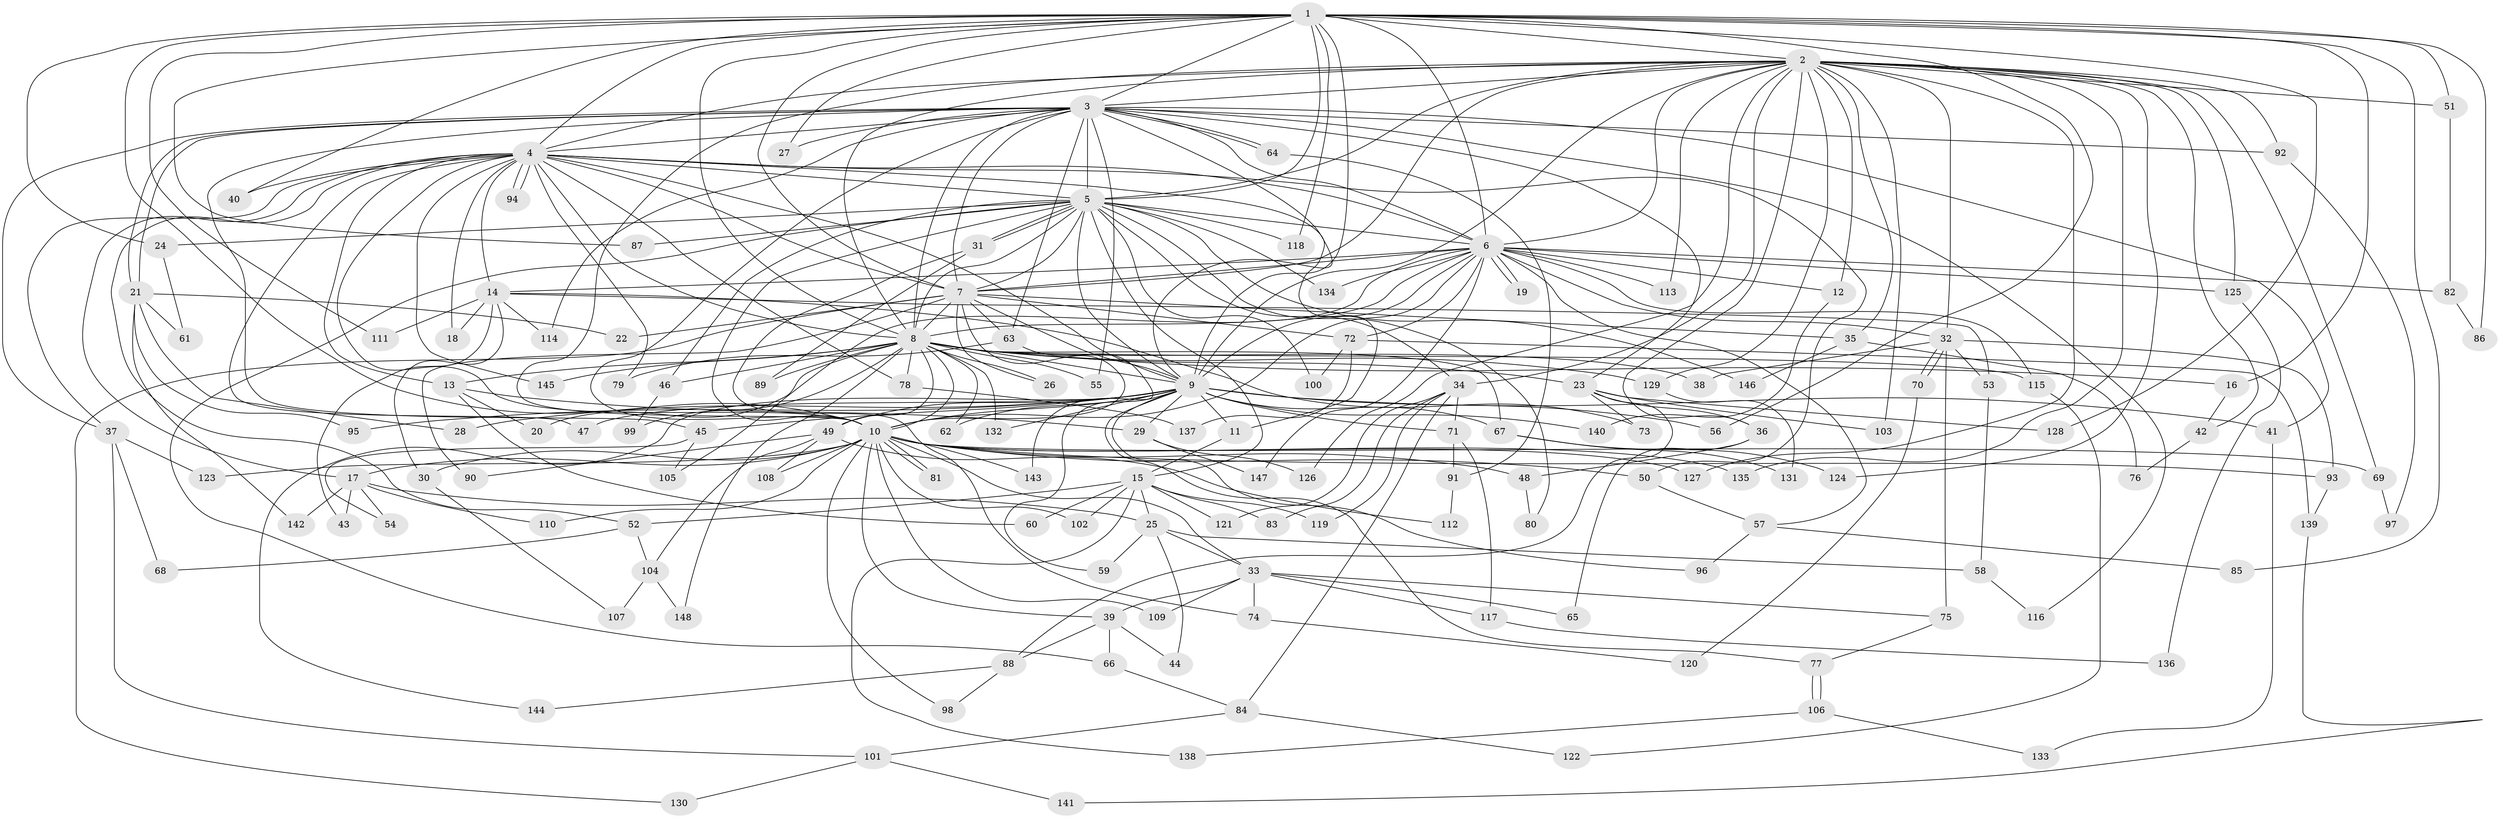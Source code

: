 // Generated by graph-tools (version 1.1) at 2025/11/02/27/25 16:11:05]
// undirected, 148 vertices, 321 edges
graph export_dot {
graph [start="1"]
  node [color=gray90,style=filled];
  1;
  2;
  3;
  4;
  5;
  6;
  7;
  8;
  9;
  10;
  11;
  12;
  13;
  14;
  15;
  16;
  17;
  18;
  19;
  20;
  21;
  22;
  23;
  24;
  25;
  26;
  27;
  28;
  29;
  30;
  31;
  32;
  33;
  34;
  35;
  36;
  37;
  38;
  39;
  40;
  41;
  42;
  43;
  44;
  45;
  46;
  47;
  48;
  49;
  50;
  51;
  52;
  53;
  54;
  55;
  56;
  57;
  58;
  59;
  60;
  61;
  62;
  63;
  64;
  65;
  66;
  67;
  68;
  69;
  70;
  71;
  72;
  73;
  74;
  75;
  76;
  77;
  78;
  79;
  80;
  81;
  82;
  83;
  84;
  85;
  86;
  87;
  88;
  89;
  90;
  91;
  92;
  93;
  94;
  95;
  96;
  97;
  98;
  99;
  100;
  101;
  102;
  103;
  104;
  105;
  106;
  107;
  108;
  109;
  110;
  111;
  112;
  113;
  114;
  115;
  116;
  117;
  118;
  119;
  120;
  121;
  122;
  123;
  124;
  125;
  126;
  127;
  128;
  129;
  130;
  131;
  132;
  133;
  134;
  135;
  136;
  137;
  138;
  139;
  140;
  141;
  142;
  143;
  144;
  145;
  146;
  147;
  148;
  1 -- 2;
  1 -- 3;
  1 -- 4;
  1 -- 5;
  1 -- 6;
  1 -- 7;
  1 -- 8;
  1 -- 9;
  1 -- 10;
  1 -- 16;
  1 -- 24;
  1 -- 27;
  1 -- 40;
  1 -- 51;
  1 -- 56;
  1 -- 85;
  1 -- 86;
  1 -- 87;
  1 -- 111;
  1 -- 118;
  1 -- 128;
  2 -- 3;
  2 -- 4;
  2 -- 5;
  2 -- 6;
  2 -- 7;
  2 -- 8;
  2 -- 9;
  2 -- 10;
  2 -- 12;
  2 -- 32;
  2 -- 34;
  2 -- 35;
  2 -- 36;
  2 -- 42;
  2 -- 51;
  2 -- 69;
  2 -- 92;
  2 -- 103;
  2 -- 113;
  2 -- 124;
  2 -- 125;
  2 -- 126;
  2 -- 127;
  2 -- 129;
  2 -- 135;
  3 -- 4;
  3 -- 5;
  3 -- 6;
  3 -- 7;
  3 -- 8;
  3 -- 9;
  3 -- 10;
  3 -- 21;
  3 -- 21;
  3 -- 23;
  3 -- 27;
  3 -- 37;
  3 -- 41;
  3 -- 45;
  3 -- 55;
  3 -- 63;
  3 -- 64;
  3 -- 64;
  3 -- 92;
  3 -- 114;
  3 -- 116;
  4 -- 5;
  4 -- 6;
  4 -- 7;
  4 -- 8;
  4 -- 9;
  4 -- 10;
  4 -- 11;
  4 -- 13;
  4 -- 14;
  4 -- 17;
  4 -- 18;
  4 -- 37;
  4 -- 40;
  4 -- 47;
  4 -- 50;
  4 -- 52;
  4 -- 78;
  4 -- 79;
  4 -- 94;
  4 -- 94;
  4 -- 145;
  5 -- 6;
  5 -- 7;
  5 -- 8;
  5 -- 9;
  5 -- 10;
  5 -- 15;
  5 -- 24;
  5 -- 31;
  5 -- 31;
  5 -- 34;
  5 -- 46;
  5 -- 66;
  5 -- 80;
  5 -- 87;
  5 -- 100;
  5 -- 118;
  5 -- 134;
  5 -- 146;
  6 -- 7;
  6 -- 8;
  6 -- 9;
  6 -- 10;
  6 -- 12;
  6 -- 14;
  6 -- 19;
  6 -- 19;
  6 -- 32;
  6 -- 57;
  6 -- 72;
  6 -- 82;
  6 -- 105;
  6 -- 113;
  6 -- 115;
  6 -- 125;
  6 -- 134;
  6 -- 147;
  7 -- 8;
  7 -- 9;
  7 -- 10;
  7 -- 22;
  7 -- 26;
  7 -- 35;
  7 -- 63;
  7 -- 72;
  7 -- 90;
  7 -- 130;
  8 -- 9;
  8 -- 10;
  8 -- 13;
  8 -- 16;
  8 -- 20;
  8 -- 23;
  8 -- 26;
  8 -- 38;
  8 -- 46;
  8 -- 49;
  8 -- 55;
  8 -- 62;
  8 -- 67;
  8 -- 78;
  8 -- 89;
  8 -- 99;
  8 -- 115;
  8 -- 129;
  8 -- 132;
  8 -- 145;
  8 -- 148;
  9 -- 10;
  9 -- 11;
  9 -- 28;
  9 -- 29;
  9 -- 41;
  9 -- 45;
  9 -- 47;
  9 -- 49;
  9 -- 56;
  9 -- 59;
  9 -- 62;
  9 -- 67;
  9 -- 71;
  9 -- 77;
  9 -- 95;
  9 -- 96;
  9 -- 132;
  9 -- 140;
  9 -- 144;
  10 -- 17;
  10 -- 30;
  10 -- 33;
  10 -- 39;
  10 -- 48;
  10 -- 50;
  10 -- 69;
  10 -- 81;
  10 -- 81;
  10 -- 93;
  10 -- 98;
  10 -- 102;
  10 -- 108;
  10 -- 109;
  10 -- 110;
  10 -- 123;
  10 -- 127;
  10 -- 135;
  10 -- 143;
  11 -- 15;
  12 -- 140;
  13 -- 20;
  13 -- 29;
  13 -- 60;
  14 -- 18;
  14 -- 30;
  14 -- 43;
  14 -- 53;
  14 -- 73;
  14 -- 111;
  14 -- 114;
  15 -- 25;
  15 -- 52;
  15 -- 60;
  15 -- 83;
  15 -- 102;
  15 -- 119;
  15 -- 121;
  15 -- 138;
  16 -- 42;
  17 -- 25;
  17 -- 43;
  17 -- 54;
  17 -- 110;
  17 -- 142;
  21 -- 22;
  21 -- 28;
  21 -- 61;
  21 -- 95;
  21 -- 142;
  23 -- 36;
  23 -- 73;
  23 -- 88;
  23 -- 103;
  23 -- 128;
  24 -- 61;
  25 -- 33;
  25 -- 44;
  25 -- 58;
  25 -- 59;
  29 -- 126;
  29 -- 147;
  30 -- 107;
  31 -- 74;
  31 -- 89;
  32 -- 38;
  32 -- 53;
  32 -- 70;
  32 -- 70;
  32 -- 75;
  32 -- 93;
  33 -- 39;
  33 -- 65;
  33 -- 74;
  33 -- 75;
  33 -- 109;
  33 -- 117;
  34 -- 71;
  34 -- 83;
  34 -- 84;
  34 -- 119;
  34 -- 121;
  35 -- 76;
  35 -- 146;
  36 -- 48;
  36 -- 65;
  37 -- 68;
  37 -- 101;
  37 -- 123;
  39 -- 44;
  39 -- 66;
  39 -- 88;
  41 -- 133;
  42 -- 76;
  45 -- 54;
  45 -- 105;
  46 -- 99;
  48 -- 80;
  49 -- 90;
  49 -- 104;
  49 -- 108;
  49 -- 112;
  50 -- 57;
  51 -- 82;
  52 -- 68;
  52 -- 104;
  53 -- 58;
  57 -- 85;
  57 -- 96;
  58 -- 116;
  63 -- 79;
  63 -- 143;
  64 -- 91;
  66 -- 84;
  67 -- 124;
  67 -- 131;
  69 -- 97;
  70 -- 120;
  71 -- 91;
  71 -- 117;
  72 -- 100;
  72 -- 137;
  72 -- 139;
  74 -- 120;
  75 -- 77;
  77 -- 106;
  77 -- 106;
  78 -- 137;
  82 -- 86;
  84 -- 101;
  84 -- 122;
  88 -- 98;
  88 -- 144;
  91 -- 112;
  92 -- 97;
  93 -- 139;
  101 -- 130;
  101 -- 141;
  104 -- 107;
  104 -- 148;
  106 -- 133;
  106 -- 138;
  115 -- 122;
  117 -- 136;
  125 -- 136;
  129 -- 131;
  139 -- 141;
}
